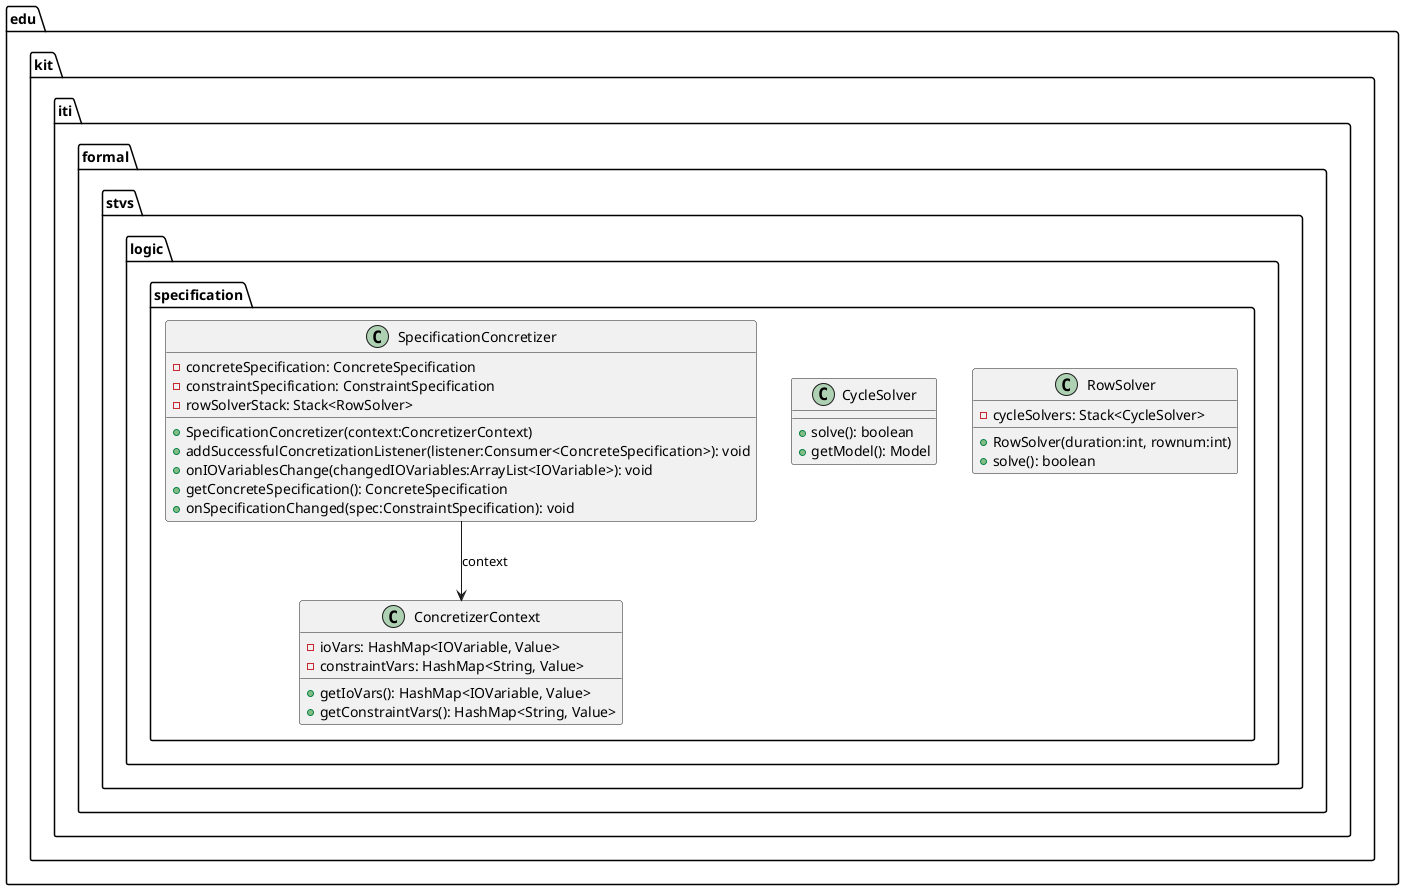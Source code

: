 @startuml

    namespace edu.kit.iti.formal.stvs.logic.specification {

        class RowSolver {
            -cycleSolvers: Stack<CycleSolver>
            +RowSolver(duration:int, rownum:int)
            +solve(): boolean
        }

        class CycleSolver {
            +solve(): boolean
            +getModel(): Model
        }

        class ConcretizerContext {
            -ioVars: HashMap<IOVariable, Value>
            -constraintVars: HashMap<String, Value>
            +getIoVars(): HashMap<IOVariable, Value>
            +getConstraintVars(): HashMap<String, Value>
        }

        class SpecificationConcretizer {
            -concreteSpecification: ConcreteSpecification
            -constraintSpecification: ConstraintSpecification
            -rowSolverStack: Stack<RowSolver>
            +SpecificationConcretizer(context:ConcretizerContext)
            +addSuccessfulConcretizationListener(listener:Consumer<ConcreteSpecification>): void
            +onIOVariablesChange(changedIOVariables:ArrayList<IOVariable>): void
            +getConcreteSpecification(): ConcreteSpecification
            +onSpecificationChanged(spec:ConstraintSpecification): void
        }

        SpecificationConcretizer --> ConcretizerContext: context

    }

@enduml

